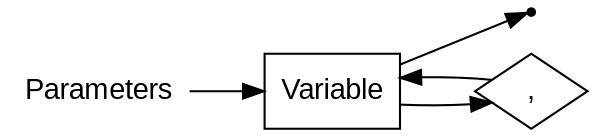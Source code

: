 digraph PARAMETERS {
  rankdir=LR;
  node [fontname="Arial"];
  start [label="Parameters" shape=plaintext];
  end [label="" shape=point];
  A [label="Variable" shape=box];
  B [label="," shape=diamond];
  start -> A;
  A -> B;
  A -> end;
  B -> A;
}
